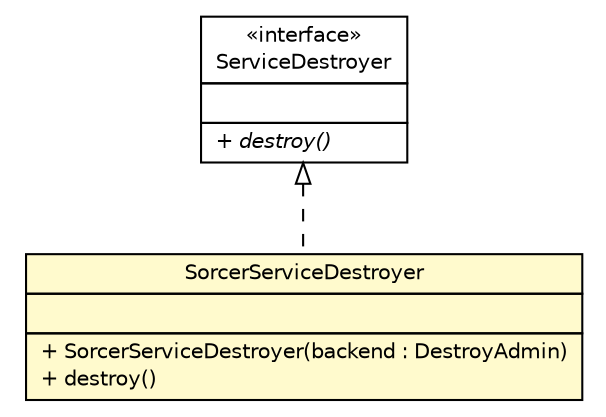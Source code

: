 #!/usr/local/bin/dot
#
# Class diagram 
# Generated by UMLGraph version R5_6 (http://www.umlgraph.org/)
#

digraph G {
	edge [fontname="Helvetica",fontsize=10,labelfontname="Helvetica",labelfontsize=10];
	node [fontname="Helvetica",fontsize=10,shape=plaintext];
	nodesep=0.25;
	ranksep=0.5;
	// sorcer.boot.destroy.SorcerServiceDestroyer
	c564982 [label=<<table title="sorcer.boot.destroy.SorcerServiceDestroyer" border="0" cellborder="1" cellspacing="0" cellpadding="2" port="p" bgcolor="lemonChiffon" href="./SorcerServiceDestroyer.html">
		<tr><td><table border="0" cellspacing="0" cellpadding="1">
<tr><td align="center" balign="center"> SorcerServiceDestroyer </td></tr>
		</table></td></tr>
		<tr><td><table border="0" cellspacing="0" cellpadding="1">
<tr><td align="left" balign="left">  </td></tr>
		</table></td></tr>
		<tr><td><table border="0" cellspacing="0" cellpadding="1">
<tr><td align="left" balign="left"> + SorcerServiceDestroyer(backend : DestroyAdmin) </td></tr>
<tr><td align="left" balign="left"> + destroy() </td></tr>
		</table></td></tr>
		</table>>, URL="./SorcerServiceDestroyer.html", fontname="Helvetica", fontcolor="black", fontsize=10.0];
	// sorcer.boot.destroy.ServiceDestroyer
	c564984 [label=<<table title="sorcer.boot.destroy.ServiceDestroyer" border="0" cellborder="1" cellspacing="0" cellpadding="2" port="p" href="./ServiceDestroyer.html">
		<tr><td><table border="0" cellspacing="0" cellpadding="1">
<tr><td align="center" balign="center"> &#171;interface&#187; </td></tr>
<tr><td align="center" balign="center"> ServiceDestroyer </td></tr>
		</table></td></tr>
		<tr><td><table border="0" cellspacing="0" cellpadding="1">
<tr><td align="left" balign="left">  </td></tr>
		</table></td></tr>
		<tr><td><table border="0" cellspacing="0" cellpadding="1">
<tr><td align="left" balign="left"><font face="Helvetica-Oblique" point-size="10.0"> + destroy() </font></td></tr>
		</table></td></tr>
		</table>>, URL="./ServiceDestroyer.html", fontname="Helvetica", fontcolor="black", fontsize=10.0];
	//sorcer.boot.destroy.SorcerServiceDestroyer implements sorcer.boot.destroy.ServiceDestroyer
	c564984:p -> c564982:p [dir=back,arrowtail=empty,style=dashed];
}

